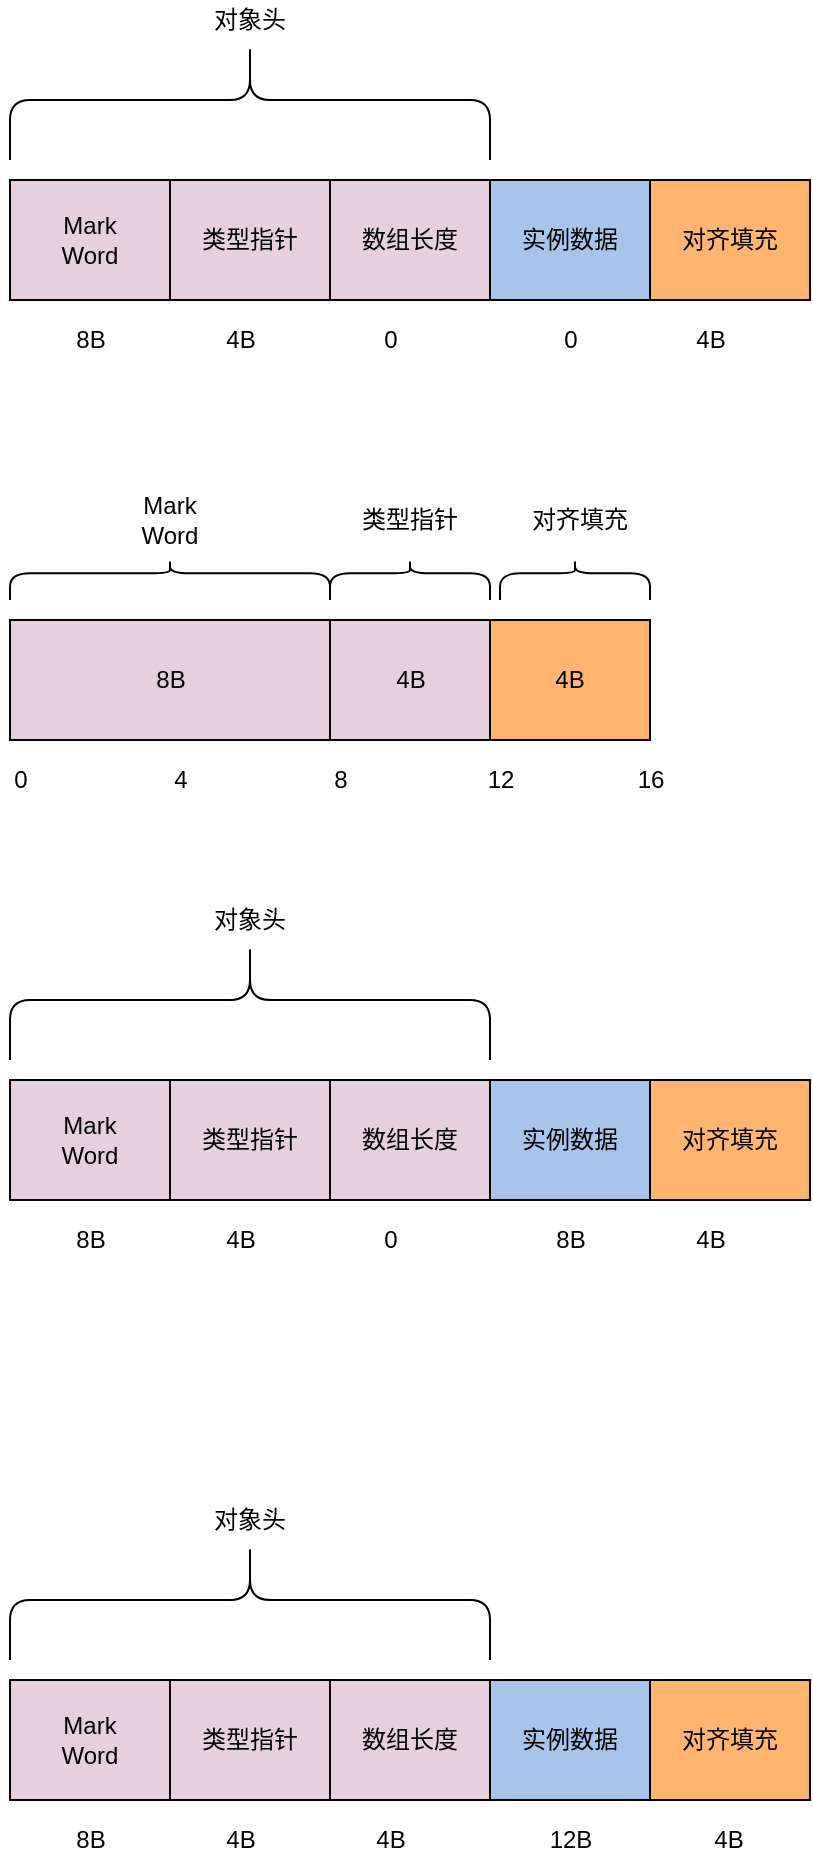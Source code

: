<mxfile version="14.1.8" type="device"><diagram id="GrJzZX9Zt_VJ6S7jiIU2" name="第 1 页"><mxGraphModel dx="1038" dy="647" grid="1" gridSize="10" guides="1" tooltips="1" connect="1" arrows="1" fold="1" page="1" pageScale="1" pageWidth="827" pageHeight="1169" math="0" shadow="0"><root><mxCell id="0"/><mxCell id="1" parent="0"/><mxCell id="C0szvcb7jWCM8E4gKEAu-1" value="" style="verticalLabelPosition=bottom;verticalAlign=top;html=1;shape=mxgraph.basic.rect;fillColor2=none;strokeWidth=1;size=20;indent=5;fillColor=#E6D0DE;" parent="1" vertex="1"><mxGeometry x="40" y="260" width="80" height="60" as="geometry"/></mxCell><mxCell id="C0szvcb7jWCM8E4gKEAu-7" value="" style="verticalLabelPosition=bottom;verticalAlign=top;html=1;shape=mxgraph.basic.rect;fillColor2=none;strokeWidth=1;size=20;indent=5;fillColor=#E6D0DE;" parent="1" vertex="1"><mxGeometry x="120" y="260" width="80" height="60" as="geometry"/></mxCell><mxCell id="C0szvcb7jWCM8E4gKEAu-8" value="" style="verticalLabelPosition=bottom;verticalAlign=top;html=1;shape=mxgraph.basic.rect;fillColor2=none;strokeWidth=1;size=20;indent=5;fillColor=#E6D0DE;" parent="1" vertex="1"><mxGeometry x="200" y="260" width="80" height="60" as="geometry"/></mxCell><mxCell id="C0szvcb7jWCM8E4gKEAu-9" value="Mark Word" style="text;html=1;strokeColor=none;fillColor=none;align=center;verticalAlign=middle;whiteSpace=wrap;rounded=0;" parent="1" vertex="1"><mxGeometry x="60" y="280" width="40" height="20" as="geometry"/></mxCell><mxCell id="C0szvcb7jWCM8E4gKEAu-10" value="类型指针" style="text;html=1;strokeColor=none;fillColor=none;align=center;verticalAlign=middle;whiteSpace=wrap;rounded=0;" parent="1" vertex="1"><mxGeometry x="135" y="280" width="50" height="20" as="geometry"/></mxCell><mxCell id="C0szvcb7jWCM8E4gKEAu-12" value="数组长度" style="text;html=1;strokeColor=none;fillColor=none;align=center;verticalAlign=middle;whiteSpace=wrap;rounded=0;" parent="1" vertex="1"><mxGeometry x="215" y="280" width="50" height="20" as="geometry"/></mxCell><mxCell id="C0szvcb7jWCM8E4gKEAu-14" value="" style="verticalLabelPosition=bottom;verticalAlign=top;html=1;shape=mxgraph.basic.rect;fillColor2=none;strokeWidth=1;size=20;indent=5;fillColor=#A9C4EB;" parent="1" vertex="1"><mxGeometry x="280" y="260" width="80" height="60" as="geometry"/></mxCell><mxCell id="C0szvcb7jWCM8E4gKEAu-15" value="实例数据" style="text;html=1;strokeColor=none;fillColor=none;align=center;verticalAlign=middle;whiteSpace=wrap;rounded=0;" parent="1" vertex="1"><mxGeometry x="295" y="280" width="50" height="20" as="geometry"/></mxCell><mxCell id="C0szvcb7jWCM8E4gKEAu-16" value="" style="verticalLabelPosition=bottom;verticalAlign=top;html=1;shape=mxgraph.basic.rect;fillColor2=none;strokeWidth=1;size=20;indent=5;fillColor=#FFB570;" parent="1" vertex="1"><mxGeometry x="360" y="260" width="80" height="60" as="geometry"/></mxCell><mxCell id="C0szvcb7jWCM8E4gKEAu-17" value="对齐填充" style="text;html=1;strokeColor=none;fillColor=none;align=center;verticalAlign=middle;whiteSpace=wrap;rounded=0;" parent="1" vertex="1"><mxGeometry x="375" y="280" width="50" height="20" as="geometry"/></mxCell><mxCell id="C0szvcb7jWCM8E4gKEAu-18" value="" style="shape=curlyBracket;whiteSpace=wrap;html=1;rounded=1;direction=south;" parent="1" vertex="1"><mxGeometry x="40" y="190" width="240" height="60" as="geometry"/></mxCell><mxCell id="C0szvcb7jWCM8E4gKEAu-19" value="对象头" style="text;html=1;strokeColor=none;fillColor=none;align=center;verticalAlign=middle;whiteSpace=wrap;rounded=0;" parent="1" vertex="1"><mxGeometry x="135" y="170" width="50" height="20" as="geometry"/></mxCell><mxCell id="C0szvcb7jWCM8E4gKEAu-20" value="8B" style="text;html=1;align=center;verticalAlign=middle;resizable=0;points=[];autosize=1;" parent="1" vertex="1"><mxGeometry x="65" y="330" width="30" height="20" as="geometry"/></mxCell><mxCell id="C0szvcb7jWCM8E4gKEAu-21" value="4B" style="text;html=1;align=center;verticalAlign=middle;resizable=0;points=[];autosize=1;" parent="1" vertex="1"><mxGeometry x="140" y="330" width="30" height="20" as="geometry"/></mxCell><mxCell id="C0szvcb7jWCM8E4gKEAu-22" value="0" style="text;html=1;align=center;verticalAlign=middle;resizable=0;points=[];autosize=1;" parent="1" vertex="1"><mxGeometry x="220" y="330" width="20" height="20" as="geometry"/></mxCell><mxCell id="C0szvcb7jWCM8E4gKEAu-23" value="0" style="text;html=1;align=center;verticalAlign=middle;resizable=0;points=[];autosize=1;" parent="1" vertex="1"><mxGeometry x="310" y="330" width="20" height="20" as="geometry"/></mxCell><mxCell id="C0szvcb7jWCM8E4gKEAu-24" value="4B" style="text;html=1;align=center;verticalAlign=middle;resizable=0;points=[];autosize=1;" parent="1" vertex="1"><mxGeometry x="375" y="330" width="30" height="20" as="geometry"/></mxCell><mxCell id="OQVcIIn27JFTbc0hSGeL-1" value="" style="verticalLabelPosition=bottom;verticalAlign=top;html=1;shape=mxgraph.basic.rect;fillColor2=none;strokeWidth=1;size=20;indent=5;fillColor=#E6D0DE;" parent="1" vertex="1"><mxGeometry x="40" y="480" width="80" height="60" as="geometry"/></mxCell><mxCell id="OQVcIIn27JFTbc0hSGeL-2" value="" style="verticalLabelPosition=bottom;verticalAlign=top;html=1;shape=mxgraph.basic.rect;fillColor2=none;strokeWidth=1;size=20;indent=5;fillColor=#E6D0DE;" parent="1" vertex="1"><mxGeometry x="40" y="480" width="160" height="60" as="geometry"/></mxCell><mxCell id="OQVcIIn27JFTbc0hSGeL-3" value="" style="verticalLabelPosition=bottom;verticalAlign=top;html=1;shape=mxgraph.basic.rect;fillColor2=none;strokeWidth=1;size=20;indent=5;fillColor=#E6D0DE;" parent="1" vertex="1"><mxGeometry x="200" y="480" width="80" height="60" as="geometry"/></mxCell><mxCell id="OQVcIIn27JFTbc0hSGeL-4" value="Mark Word" style="text;html=1;strokeColor=none;fillColor=none;align=center;verticalAlign=middle;whiteSpace=wrap;rounded=0;" parent="1" vertex="1"><mxGeometry x="100" y="420" width="40" height="20" as="geometry"/></mxCell><mxCell id="OQVcIIn27JFTbc0hSGeL-5" value="类型指针" style="text;html=1;strokeColor=none;fillColor=none;align=center;verticalAlign=middle;whiteSpace=wrap;rounded=0;" parent="1" vertex="1"><mxGeometry x="215" y="420" width="50" height="20" as="geometry"/></mxCell><mxCell id="OQVcIIn27JFTbc0hSGeL-9" value="" style="verticalLabelPosition=bottom;verticalAlign=top;html=1;shape=mxgraph.basic.rect;fillColor2=none;strokeWidth=1;size=20;indent=5;fillColor=#FFB570;" parent="1" vertex="1"><mxGeometry x="280" y="480" width="80" height="60" as="geometry"/></mxCell><mxCell id="OQVcIIn27JFTbc0hSGeL-10" value="4B" style="text;html=1;strokeColor=none;fillColor=none;align=center;verticalAlign=middle;whiteSpace=wrap;rounded=0;" parent="1" vertex="1"><mxGeometry x="295" y="500" width="50" height="20" as="geometry"/></mxCell><mxCell id="OQVcIIn27JFTbc0hSGeL-11" value="0" style="text;html=1;align=center;verticalAlign=middle;resizable=0;points=[];autosize=1;" parent="1" vertex="1"><mxGeometry x="35" y="550" width="20" height="20" as="geometry"/></mxCell><mxCell id="OQVcIIn27JFTbc0hSGeL-12" value="4" style="text;html=1;align=center;verticalAlign=middle;resizable=0;points=[];autosize=1;" parent="1" vertex="1"><mxGeometry x="115" y="550" width="20" height="20" as="geometry"/></mxCell><mxCell id="OQVcIIn27JFTbc0hSGeL-13" value="8" style="text;html=1;align=center;verticalAlign=middle;resizable=0;points=[];autosize=1;" parent="1" vertex="1"><mxGeometry x="195" y="550" width="20" height="20" as="geometry"/></mxCell><mxCell id="OQVcIIn27JFTbc0hSGeL-14" value="12" style="text;html=1;align=center;verticalAlign=middle;resizable=0;points=[];autosize=1;" parent="1" vertex="1"><mxGeometry x="270" y="550" width="30" height="20" as="geometry"/></mxCell><mxCell id="OQVcIIn27JFTbc0hSGeL-15" value="16" style="text;html=1;align=center;verticalAlign=middle;resizable=0;points=[];autosize=1;" parent="1" vertex="1"><mxGeometry x="345" y="550" width="30" height="20" as="geometry"/></mxCell><mxCell id="OQVcIIn27JFTbc0hSGeL-17" value="" style="shape=curlyBracket;whiteSpace=wrap;html=1;rounded=1;direction=south;size=0.333;" parent="1" vertex="1"><mxGeometry x="40" y="450" width="160" height="20" as="geometry"/></mxCell><mxCell id="OQVcIIn27JFTbc0hSGeL-18" value="" style="shape=curlyBracket;whiteSpace=wrap;html=1;rounded=1;direction=south;size=0.333;" parent="1" vertex="1"><mxGeometry x="200" y="450" width="80" height="20" as="geometry"/></mxCell><mxCell id="OQVcIIn27JFTbc0hSGeL-19" value="8B" style="text;html=1;align=center;verticalAlign=middle;resizable=0;points=[];autosize=1;" parent="1" vertex="1"><mxGeometry x="105" y="500" width="30" height="20" as="geometry"/></mxCell><mxCell id="OQVcIIn27JFTbc0hSGeL-20" value="4B" style="text;html=1;align=center;verticalAlign=middle;resizable=0;points=[];autosize=1;" parent="1" vertex="1"><mxGeometry x="225" y="500" width="30" height="20" as="geometry"/></mxCell><mxCell id="OQVcIIn27JFTbc0hSGeL-22" value="对齐填充" style="text;html=1;strokeColor=none;fillColor=none;align=center;verticalAlign=middle;whiteSpace=wrap;rounded=0;" parent="1" vertex="1"><mxGeometry x="300" y="420" width="50" height="20" as="geometry"/></mxCell><mxCell id="OQVcIIn27JFTbc0hSGeL-23" value="" style="shape=curlyBracket;whiteSpace=wrap;html=1;rounded=1;direction=south;size=0.333;" parent="1" vertex="1"><mxGeometry x="285" y="450" width="75" height="20" as="geometry"/></mxCell><mxCell id="k_CZe40-C3QbaiyfXUTF-1" value="" style="verticalLabelPosition=bottom;verticalAlign=top;html=1;shape=mxgraph.basic.rect;fillColor2=none;strokeWidth=1;size=20;indent=5;fillColor=#E6D0DE;" vertex="1" parent="1"><mxGeometry x="40" y="710" width="80" height="60" as="geometry"/></mxCell><mxCell id="k_CZe40-C3QbaiyfXUTF-2" value="" style="verticalLabelPosition=bottom;verticalAlign=top;html=1;shape=mxgraph.basic.rect;fillColor2=none;strokeWidth=1;size=20;indent=5;fillColor=#E6D0DE;" vertex="1" parent="1"><mxGeometry x="120" y="710" width="80" height="60" as="geometry"/></mxCell><mxCell id="k_CZe40-C3QbaiyfXUTF-3" value="" style="verticalLabelPosition=bottom;verticalAlign=top;html=1;shape=mxgraph.basic.rect;fillColor2=none;strokeWidth=1;size=20;indent=5;fillColor=#E6D0DE;" vertex="1" parent="1"><mxGeometry x="200" y="710" width="80" height="60" as="geometry"/></mxCell><mxCell id="k_CZe40-C3QbaiyfXUTF-4" value="Mark Word" style="text;html=1;strokeColor=none;fillColor=none;align=center;verticalAlign=middle;whiteSpace=wrap;rounded=0;" vertex="1" parent="1"><mxGeometry x="60" y="730" width="40" height="20" as="geometry"/></mxCell><mxCell id="k_CZe40-C3QbaiyfXUTF-5" value="类型指针" style="text;html=1;strokeColor=none;fillColor=none;align=center;verticalAlign=middle;whiteSpace=wrap;rounded=0;" vertex="1" parent="1"><mxGeometry x="135" y="730" width="50" height="20" as="geometry"/></mxCell><mxCell id="k_CZe40-C3QbaiyfXUTF-6" value="数组长度" style="text;html=1;strokeColor=none;fillColor=none;align=center;verticalAlign=middle;whiteSpace=wrap;rounded=0;" vertex="1" parent="1"><mxGeometry x="215" y="730" width="50" height="20" as="geometry"/></mxCell><mxCell id="k_CZe40-C3QbaiyfXUTF-7" value="" style="verticalLabelPosition=bottom;verticalAlign=top;html=1;shape=mxgraph.basic.rect;fillColor2=none;strokeWidth=1;size=20;indent=5;fillColor=#A9C4EB;" vertex="1" parent="1"><mxGeometry x="280" y="710" width="80" height="60" as="geometry"/></mxCell><mxCell id="k_CZe40-C3QbaiyfXUTF-8" value="实例数据" style="text;html=1;strokeColor=none;fillColor=none;align=center;verticalAlign=middle;whiteSpace=wrap;rounded=0;" vertex="1" parent="1"><mxGeometry x="295" y="730" width="50" height="20" as="geometry"/></mxCell><mxCell id="k_CZe40-C3QbaiyfXUTF-9" value="" style="verticalLabelPosition=bottom;verticalAlign=top;html=1;shape=mxgraph.basic.rect;fillColor2=none;strokeWidth=1;size=20;indent=5;fillColor=#FFB570;" vertex="1" parent="1"><mxGeometry x="360" y="710" width="80" height="60" as="geometry"/></mxCell><mxCell id="k_CZe40-C3QbaiyfXUTF-10" value="对齐填充" style="text;html=1;strokeColor=none;fillColor=none;align=center;verticalAlign=middle;whiteSpace=wrap;rounded=0;" vertex="1" parent="1"><mxGeometry x="375" y="730" width="50" height="20" as="geometry"/></mxCell><mxCell id="k_CZe40-C3QbaiyfXUTF-11" value="" style="shape=curlyBracket;whiteSpace=wrap;html=1;rounded=1;direction=south;" vertex="1" parent="1"><mxGeometry x="40" y="640" width="240" height="60" as="geometry"/></mxCell><mxCell id="k_CZe40-C3QbaiyfXUTF-12" value="8B" style="text;html=1;align=center;verticalAlign=middle;resizable=0;points=[];autosize=1;" vertex="1" parent="1"><mxGeometry x="65" y="780" width="30" height="20" as="geometry"/></mxCell><mxCell id="k_CZe40-C3QbaiyfXUTF-13" value="4B" style="text;html=1;align=center;verticalAlign=middle;resizable=0;points=[];autosize=1;" vertex="1" parent="1"><mxGeometry x="140" y="780" width="30" height="20" as="geometry"/></mxCell><mxCell id="k_CZe40-C3QbaiyfXUTF-14" value="0" style="text;html=1;align=center;verticalAlign=middle;resizable=0;points=[];autosize=1;" vertex="1" parent="1"><mxGeometry x="220" y="780" width="20" height="20" as="geometry"/></mxCell><mxCell id="k_CZe40-C3QbaiyfXUTF-15" value="8B" style="text;html=1;align=center;verticalAlign=middle;resizable=0;points=[];autosize=1;" vertex="1" parent="1"><mxGeometry x="305" y="780" width="30" height="20" as="geometry"/></mxCell><mxCell id="k_CZe40-C3QbaiyfXUTF-16" value="4B" style="text;html=1;align=center;verticalAlign=middle;resizable=0;points=[];autosize=1;" vertex="1" parent="1"><mxGeometry x="375" y="780" width="30" height="20" as="geometry"/></mxCell><mxCell id="k_CZe40-C3QbaiyfXUTF-17" value="对象头" style="text;html=1;strokeColor=none;fillColor=none;align=center;verticalAlign=middle;whiteSpace=wrap;rounded=0;" vertex="1" parent="1"><mxGeometry x="135" y="620" width="50" height="20" as="geometry"/></mxCell><mxCell id="k_CZe40-C3QbaiyfXUTF-18" value="" style="verticalLabelPosition=bottom;verticalAlign=top;html=1;shape=mxgraph.basic.rect;fillColor2=none;strokeWidth=1;size=20;indent=5;fillColor=#E6D0DE;" vertex="1" parent="1"><mxGeometry x="40" y="1010" width="80" height="60" as="geometry"/></mxCell><mxCell id="k_CZe40-C3QbaiyfXUTF-19" value="" style="verticalLabelPosition=bottom;verticalAlign=top;html=1;shape=mxgraph.basic.rect;fillColor2=none;strokeWidth=1;size=20;indent=5;fillColor=#E6D0DE;" vertex="1" parent="1"><mxGeometry x="120" y="1010" width="80" height="60" as="geometry"/></mxCell><mxCell id="k_CZe40-C3QbaiyfXUTF-20" value="" style="verticalLabelPosition=bottom;verticalAlign=top;html=1;shape=mxgraph.basic.rect;fillColor2=none;strokeWidth=1;size=20;indent=5;fillColor=#E6D0DE;" vertex="1" parent="1"><mxGeometry x="200" y="1010" width="80" height="60" as="geometry"/></mxCell><mxCell id="k_CZe40-C3QbaiyfXUTF-21" value="Mark Word" style="text;html=1;strokeColor=none;fillColor=none;align=center;verticalAlign=middle;whiteSpace=wrap;rounded=0;" vertex="1" parent="1"><mxGeometry x="60" y="1030" width="40" height="20" as="geometry"/></mxCell><mxCell id="k_CZe40-C3QbaiyfXUTF-22" value="类型指针" style="text;html=1;strokeColor=none;fillColor=none;align=center;verticalAlign=middle;whiteSpace=wrap;rounded=0;" vertex="1" parent="1"><mxGeometry x="135" y="1030" width="50" height="20" as="geometry"/></mxCell><mxCell id="k_CZe40-C3QbaiyfXUTF-23" value="数组长度" style="text;html=1;strokeColor=none;fillColor=none;align=center;verticalAlign=middle;whiteSpace=wrap;rounded=0;" vertex="1" parent="1"><mxGeometry x="215" y="1030" width="50" height="20" as="geometry"/></mxCell><mxCell id="k_CZe40-C3QbaiyfXUTF-24" value="" style="verticalLabelPosition=bottom;verticalAlign=top;html=1;shape=mxgraph.basic.rect;fillColor2=none;strokeWidth=1;size=20;indent=5;fillColor=#A9C4EB;" vertex="1" parent="1"><mxGeometry x="280" y="1010" width="80" height="60" as="geometry"/></mxCell><mxCell id="k_CZe40-C3QbaiyfXUTF-25" value="实例数据" style="text;html=1;strokeColor=none;fillColor=none;align=center;verticalAlign=middle;whiteSpace=wrap;rounded=0;" vertex="1" parent="1"><mxGeometry x="295" y="1030" width="50" height="20" as="geometry"/></mxCell><mxCell id="k_CZe40-C3QbaiyfXUTF-26" value="" style="verticalLabelPosition=bottom;verticalAlign=top;html=1;shape=mxgraph.basic.rect;fillColor2=none;strokeWidth=1;size=20;indent=5;fillColor=#FFB570;" vertex="1" parent="1"><mxGeometry x="360" y="1010" width="80" height="60" as="geometry"/></mxCell><mxCell id="k_CZe40-C3QbaiyfXUTF-27" value="对齐填充" style="text;html=1;strokeColor=none;fillColor=none;align=center;verticalAlign=middle;whiteSpace=wrap;rounded=0;" vertex="1" parent="1"><mxGeometry x="375" y="1030" width="50" height="20" as="geometry"/></mxCell><mxCell id="k_CZe40-C3QbaiyfXUTF-28" value="" style="shape=curlyBracket;whiteSpace=wrap;html=1;rounded=1;direction=south;" vertex="1" parent="1"><mxGeometry x="40" y="940" width="240" height="60" as="geometry"/></mxCell><mxCell id="k_CZe40-C3QbaiyfXUTF-29" value="8B" style="text;html=1;align=center;verticalAlign=middle;resizable=0;points=[];autosize=1;" vertex="1" parent="1"><mxGeometry x="65" y="1080" width="30" height="20" as="geometry"/></mxCell><mxCell id="k_CZe40-C3QbaiyfXUTF-30" value="4B" style="text;html=1;align=center;verticalAlign=middle;resizable=0;points=[];autosize=1;" vertex="1" parent="1"><mxGeometry x="140" y="1080" width="30" height="20" as="geometry"/></mxCell><mxCell id="k_CZe40-C3QbaiyfXUTF-31" value="4B" style="text;html=1;align=center;verticalAlign=middle;resizable=0;points=[];autosize=1;" vertex="1" parent="1"><mxGeometry x="215" y="1080" width="30" height="20" as="geometry"/></mxCell><mxCell id="k_CZe40-C3QbaiyfXUTF-32" value="12B" style="text;html=1;align=center;verticalAlign=middle;resizable=0;points=[];autosize=1;" vertex="1" parent="1"><mxGeometry x="300" y="1080" width="40" height="20" as="geometry"/></mxCell><mxCell id="k_CZe40-C3QbaiyfXUTF-34" value="对象头" style="text;html=1;strokeColor=none;fillColor=none;align=center;verticalAlign=middle;whiteSpace=wrap;rounded=0;" vertex="1" parent="1"><mxGeometry x="135" y="920" width="50" height="20" as="geometry"/></mxCell><mxCell id="k_CZe40-C3QbaiyfXUTF-35" value="4B" style="text;html=1;align=center;verticalAlign=middle;resizable=0;points=[];autosize=1;" vertex="1" parent="1"><mxGeometry x="384" y="1080" width="30" height="20" as="geometry"/></mxCell></root></mxGraphModel></diagram></mxfile>